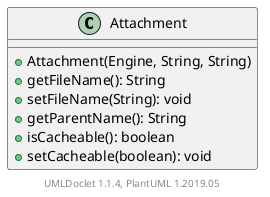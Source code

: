 @startuml

    class Attachment [[Attachment.html]] {
        +Attachment(Engine, String, String)
        +getFileName(): String
        +setFileName(String): void
        +getParentName(): String
        +isCacheable(): boolean
        +setCacheable(boolean): void
    }


    center footer UMLDoclet 1.1.4, PlantUML 1.2019.05
@enduml

